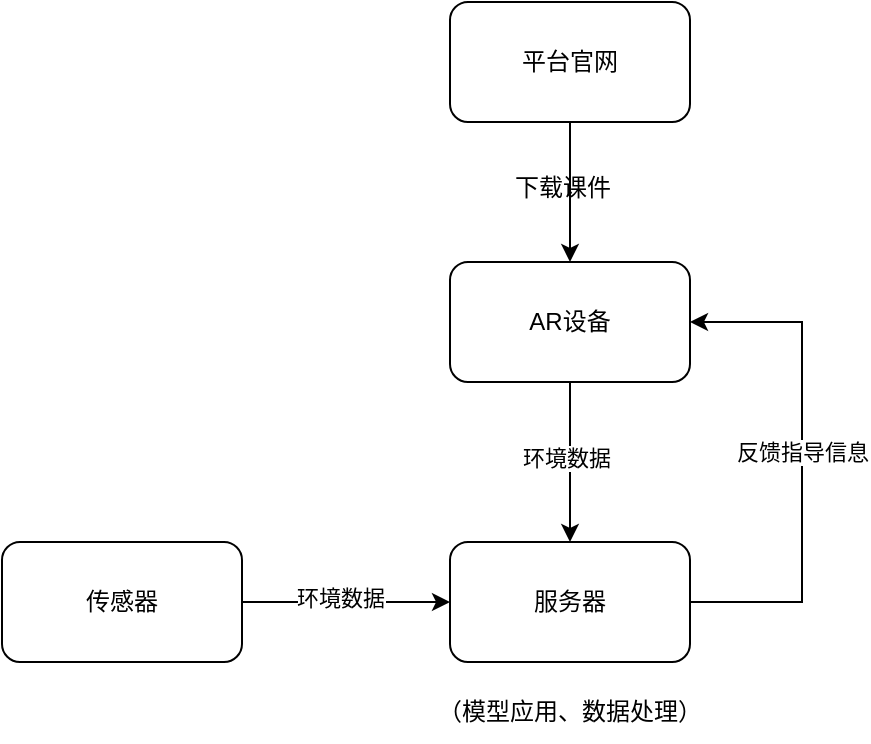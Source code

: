 <mxfile version="24.6.0" type="github">
  <diagram name="第 1 页" id="kPJaIp2rpPjju1XEBQ1R">
    <mxGraphModel dx="1413" dy="665" grid="1" gridSize="10" guides="1" tooltips="1" connect="1" arrows="1" fold="1" page="1" pageScale="1" pageWidth="827" pageHeight="1169" math="0" shadow="0">
      <root>
        <mxCell id="0" />
        <mxCell id="1" parent="0" />
        <mxCell id="3OEaC4uESHXmOuuqwfj0-4" style="edgeStyle=orthogonalEdgeStyle;rounded=0;orthogonalLoop=1;jettySize=auto;html=1;exitX=0.5;exitY=1;exitDx=0;exitDy=0;entryX=0.5;entryY=0;entryDx=0;entryDy=0;" edge="1" parent="1" source="3OEaC4uESHXmOuuqwfj0-2" target="3OEaC4uESHXmOuuqwfj0-3">
          <mxGeometry relative="1" as="geometry" />
        </mxCell>
        <mxCell id="3OEaC4uESHXmOuuqwfj0-2" value="平台官网" style="rounded=1;whiteSpace=wrap;html=1;" vertex="1" parent="1">
          <mxGeometry x="354" y="170" width="120" height="60" as="geometry" />
        </mxCell>
        <mxCell id="3OEaC4uESHXmOuuqwfj0-8" style="edgeStyle=orthogonalEdgeStyle;rounded=0;orthogonalLoop=1;jettySize=auto;html=1;exitX=0.5;exitY=1;exitDx=0;exitDy=0;" edge="1" parent="1" source="3OEaC4uESHXmOuuqwfj0-3" target="3OEaC4uESHXmOuuqwfj0-7">
          <mxGeometry relative="1" as="geometry" />
        </mxCell>
        <mxCell id="3OEaC4uESHXmOuuqwfj0-11" value="环境数据" style="edgeLabel;html=1;align=center;verticalAlign=middle;resizable=0;points=[];" vertex="1" connectable="0" parent="3OEaC4uESHXmOuuqwfj0-8">
          <mxGeometry x="-0.05" y="-2" relative="1" as="geometry">
            <mxPoint as="offset" />
          </mxGeometry>
        </mxCell>
        <mxCell id="3OEaC4uESHXmOuuqwfj0-3" value="AR设备" style="rounded=1;whiteSpace=wrap;html=1;" vertex="1" parent="1">
          <mxGeometry x="354" y="300" width="120" height="60" as="geometry" />
        </mxCell>
        <mxCell id="3OEaC4uESHXmOuuqwfj0-5" value="下载课件" style="text;html=1;align=center;verticalAlign=middle;resizable=0;points=[];autosize=1;strokeColor=none;fillColor=none;" vertex="1" parent="1">
          <mxGeometry x="375" y="248" width="70" height="30" as="geometry" />
        </mxCell>
        <mxCell id="3OEaC4uESHXmOuuqwfj0-9" style="edgeStyle=orthogonalEdgeStyle;rounded=0;orthogonalLoop=1;jettySize=auto;html=1;exitX=1;exitY=0.5;exitDx=0;exitDy=0;entryX=0;entryY=0.5;entryDx=0;entryDy=0;" edge="1" parent="1" source="3OEaC4uESHXmOuuqwfj0-6" target="3OEaC4uESHXmOuuqwfj0-7">
          <mxGeometry relative="1" as="geometry" />
        </mxCell>
        <mxCell id="3OEaC4uESHXmOuuqwfj0-12" value="环境数据" style="edgeLabel;html=1;align=center;verticalAlign=middle;resizable=0;points=[];" vertex="1" connectable="0" parent="3OEaC4uESHXmOuuqwfj0-9">
          <mxGeometry x="-0.064" y="2" relative="1" as="geometry">
            <mxPoint as="offset" />
          </mxGeometry>
        </mxCell>
        <mxCell id="3OEaC4uESHXmOuuqwfj0-6" value="传感器" style="rounded=1;whiteSpace=wrap;html=1;" vertex="1" parent="1">
          <mxGeometry x="130" y="440" width="120" height="60" as="geometry" />
        </mxCell>
        <mxCell id="3OEaC4uESHXmOuuqwfj0-10" style="edgeStyle=orthogonalEdgeStyle;rounded=0;orthogonalLoop=1;jettySize=auto;html=1;exitX=1;exitY=0.5;exitDx=0;exitDy=0;entryX=1;entryY=0.5;entryDx=0;entryDy=0;" edge="1" parent="1" source="3OEaC4uESHXmOuuqwfj0-7" target="3OEaC4uESHXmOuuqwfj0-3">
          <mxGeometry relative="1" as="geometry">
            <Array as="points">
              <mxPoint x="530" y="470" />
              <mxPoint x="530" y="330" />
            </Array>
          </mxGeometry>
        </mxCell>
        <mxCell id="3OEaC4uESHXmOuuqwfj0-13" value="反馈指导信息" style="edgeLabel;html=1;align=center;verticalAlign=middle;resizable=0;points=[];" vertex="1" connectable="0" parent="3OEaC4uESHXmOuuqwfj0-10">
          <mxGeometry x="0.04" relative="1" as="geometry">
            <mxPoint as="offset" />
          </mxGeometry>
        </mxCell>
        <mxCell id="3OEaC4uESHXmOuuqwfj0-7" value="服务器" style="rounded=1;whiteSpace=wrap;html=1;" vertex="1" parent="1">
          <mxGeometry x="354" y="440" width="120" height="60" as="geometry" />
        </mxCell>
        <mxCell id="3OEaC4uESHXmOuuqwfj0-14" value="（模型应用、数据处理）" style="text;html=1;align=center;verticalAlign=middle;whiteSpace=wrap;rounded=0;" vertex="1" parent="1">
          <mxGeometry x="339" y="510" width="150" height="30" as="geometry" />
        </mxCell>
      </root>
    </mxGraphModel>
  </diagram>
</mxfile>
